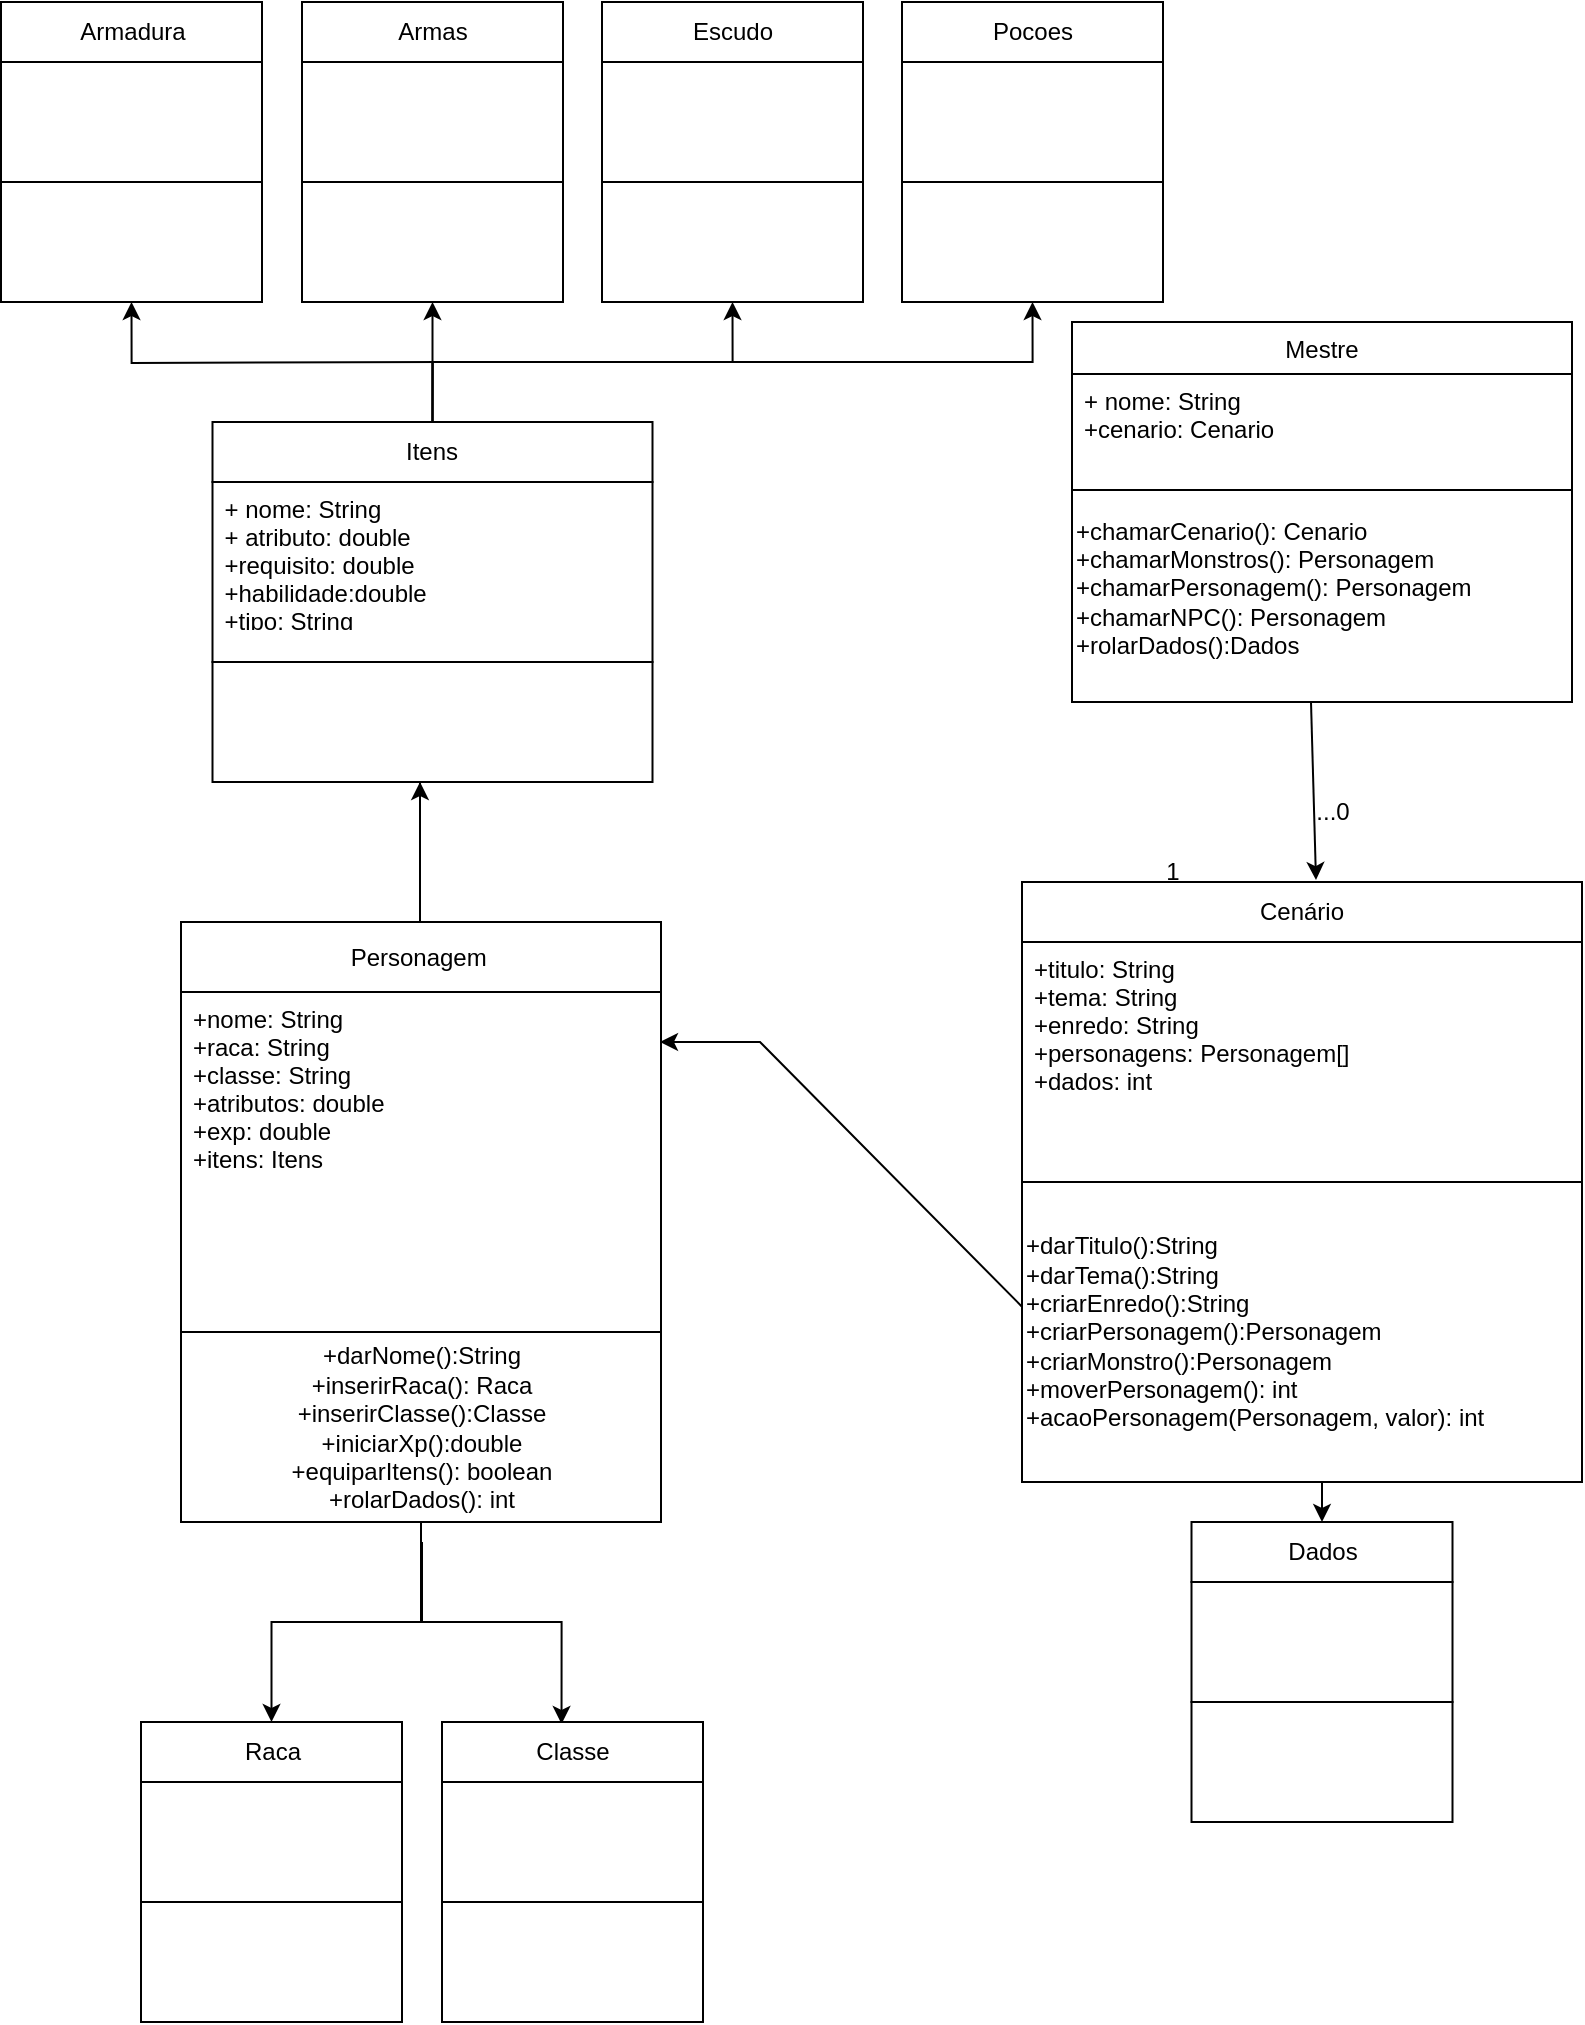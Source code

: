 <mxfile version="20.4.0" type="github">
  <diagram id="C5RBs43oDa-KdzZeNtuy" name="Page-1">
    <mxGraphModel dx="868" dy="450" grid="1" gridSize="10" guides="1" tooltips="1" connect="1" arrows="1" fold="1" page="1" pageScale="1" pageWidth="827" pageHeight="1169" math="0" shadow="0">
      <root>
        <mxCell id="WIyWlLk6GJQsqaUBKTNV-0" />
        <mxCell id="WIyWlLk6GJQsqaUBKTNV-1" parent="WIyWlLk6GJQsqaUBKTNV-0" />
        <mxCell id="zkfFHV4jXpPFQw0GAbJ--17" value="Mestre" style="swimlane;fontStyle=0;align=center;verticalAlign=top;childLayout=stackLayout;horizontal=1;startSize=26;horizontalStack=0;resizeParent=1;resizeLast=0;collapsible=1;marginBottom=0;rounded=0;shadow=0;strokeWidth=1;" parent="WIyWlLk6GJQsqaUBKTNV-1" vertex="1">
          <mxGeometry x="545" y="170" width="250" height="190" as="geometry">
            <mxRectangle x="550" y="140" width="160" height="26" as="alternateBounds" />
          </mxGeometry>
        </mxCell>
        <mxCell id="zkfFHV4jXpPFQw0GAbJ--18" value="+ nome: String&#xa;+cenario: Cenario&#xa;&#xa; " style="text;align=left;verticalAlign=top;spacingLeft=4;spacingRight=4;overflow=hidden;rotatable=0;points=[[0,0.5],[1,0.5]];portConstraint=eastwest;" parent="zkfFHV4jXpPFQw0GAbJ--17" vertex="1">
          <mxGeometry y="26" width="250" height="54" as="geometry" />
        </mxCell>
        <mxCell id="zkfFHV4jXpPFQw0GAbJ--23" value="" style="line;html=1;strokeWidth=1;align=left;verticalAlign=middle;spacingTop=-1;spacingLeft=3;spacingRight=3;rotatable=0;labelPosition=right;points=[];portConstraint=eastwest;" parent="zkfFHV4jXpPFQw0GAbJ--17" vertex="1">
          <mxGeometry y="80" width="250" height="8" as="geometry" />
        </mxCell>
        <mxCell id="aQi3MAtJLsASPVlaxSXh-14" value="+chamarCenario(): Cenario&lt;br&gt;+chamarMonstros(): Personagem&lt;br&gt;+chamarPersonagem(): Personagem&lt;br&gt;+chamarNPC(): Personagem&lt;br&gt;+rolarDados():Dados&lt;br&gt;" style="text;html=1;align=left;verticalAlign=middle;resizable=0;points=[];autosize=1;strokeColor=none;fillColor=none;" parent="zkfFHV4jXpPFQw0GAbJ--17" vertex="1">
          <mxGeometry y="88" width="250" height="90" as="geometry" />
        </mxCell>
        <mxCell id="aQi3MAtJLsASPVlaxSXh-3" value="Cenário" style="rounded=0;whiteSpace=wrap;html=1;" parent="WIyWlLk6GJQsqaUBKTNV-1" vertex="1">
          <mxGeometry x="520" y="450" width="280" height="30" as="geometry" />
        </mxCell>
        <mxCell id="aQi3MAtJLsASPVlaxSXh-4" value="" style="rounded=0;whiteSpace=wrap;html=1;" parent="WIyWlLk6GJQsqaUBKTNV-1" vertex="1">
          <mxGeometry x="520" y="480" width="280" height="120" as="geometry" />
        </mxCell>
        <mxCell id="aqDDlLiModhRZFDufuGG-38" style="edgeStyle=orthogonalEdgeStyle;rounded=0;orthogonalLoop=1;jettySize=auto;html=1;entryX=0.5;entryY=1;entryDx=0;entryDy=0;" parent="WIyWlLk6GJQsqaUBKTNV-1" target="aqDDlLiModhRZFDufuGG-5" edge="1">
          <mxGeometry relative="1" as="geometry">
            <mxPoint x="230" y="190" as="sourcePoint" />
          </mxGeometry>
        </mxCell>
        <mxCell id="aqDDlLiModhRZFDufuGG-39" style="edgeStyle=orthogonalEdgeStyle;rounded=0;orthogonalLoop=1;jettySize=auto;html=1;exitX=0.5;exitY=0;exitDx=0;exitDy=0;entryX=0.5;entryY=1;entryDx=0;entryDy=0;" parent="WIyWlLk6GJQsqaUBKTNV-1" source="aQi3MAtJLsASPVlaxSXh-6" target="aqDDlLiModhRZFDufuGG-8" edge="1">
          <mxGeometry relative="1" as="geometry">
            <mxPoint x="220" y="170" as="targetPoint" />
            <mxPoint x="370" y="190" as="sourcePoint" />
          </mxGeometry>
        </mxCell>
        <mxCell id="aqDDlLiModhRZFDufuGG-40" style="edgeStyle=orthogonalEdgeStyle;rounded=0;orthogonalLoop=1;jettySize=auto;html=1;exitX=0.5;exitY=0;exitDx=0;exitDy=0;entryX=0.5;entryY=1;entryDx=0;entryDy=0;" parent="WIyWlLk6GJQsqaUBKTNV-1" source="aQi3MAtJLsASPVlaxSXh-6" target="aqDDlLiModhRZFDufuGG-11" edge="1">
          <mxGeometry relative="1" as="geometry" />
        </mxCell>
        <mxCell id="aqDDlLiModhRZFDufuGG-41" style="edgeStyle=orthogonalEdgeStyle;rounded=0;orthogonalLoop=1;jettySize=auto;html=1;exitX=0.5;exitY=0;exitDx=0;exitDy=0;entryX=0.5;entryY=1;entryDx=0;entryDy=0;" parent="WIyWlLk6GJQsqaUBKTNV-1" source="aQi3MAtJLsASPVlaxSXh-6" target="aqDDlLiModhRZFDufuGG-37" edge="1">
          <mxGeometry relative="1" as="geometry" />
        </mxCell>
        <mxCell id="aQi3MAtJLsASPVlaxSXh-6" value="Itens" style="rounded=0;whiteSpace=wrap;html=1;" parent="WIyWlLk6GJQsqaUBKTNV-1" vertex="1">
          <mxGeometry x="115.25" y="220" width="220" height="30" as="geometry" />
        </mxCell>
        <mxCell id="aQi3MAtJLsASPVlaxSXh-7" style="edgeStyle=orthogonalEdgeStyle;rounded=0;orthogonalLoop=1;jettySize=auto;html=1;exitX=0.5;exitY=1;exitDx=0;exitDy=0;" parent="WIyWlLk6GJQsqaUBKTNV-1" edge="1">
          <mxGeometry relative="1" as="geometry">
            <mxPoint x="339.5" y="665" as="sourcePoint" />
            <mxPoint x="339.5" y="665" as="targetPoint" />
          </mxGeometry>
        </mxCell>
        <mxCell id="aqDDlLiModhRZFDufuGG-34" style="edgeStyle=orthogonalEdgeStyle;rounded=0;orthogonalLoop=1;jettySize=auto;html=1;exitX=0.5;exitY=1;exitDx=0;exitDy=0;entryX=0.5;entryY=0;entryDx=0;entryDy=0;" parent="WIyWlLk6GJQsqaUBKTNV-1" source="aQi3MAtJLsASPVlaxSXh-8" target="aqDDlLiModhRZFDufuGG-31" edge="1">
          <mxGeometry relative="1" as="geometry">
            <mxPoint x="630" y="740" as="targetPoint" />
            <Array as="points">
              <mxPoint x="670" y="620" />
            </Array>
          </mxGeometry>
        </mxCell>
        <mxCell id="aQi3MAtJLsASPVlaxSXh-8" value="" style="rounded=0;whiteSpace=wrap;html=1;" parent="WIyWlLk6GJQsqaUBKTNV-1" vertex="1">
          <mxGeometry x="520" y="600" width="280" height="150" as="geometry" />
        </mxCell>
        <mxCell id="aQi3MAtJLsASPVlaxSXh-9" value="" style="rounded=0;whiteSpace=wrap;html=1;" parent="WIyWlLk6GJQsqaUBKTNV-1" vertex="1">
          <mxGeometry x="115.25" y="250" width="220" height="90" as="geometry" />
        </mxCell>
        <mxCell id="aQi3MAtJLsASPVlaxSXh-10" value="" style="rounded=0;whiteSpace=wrap;html=1;" parent="WIyWlLk6GJQsqaUBKTNV-1" vertex="1">
          <mxGeometry x="115.25" y="340" width="220" height="60" as="geometry" />
        </mxCell>
        <mxCell id="aQi3MAtJLsASPVlaxSXh-18" value="Personagem&amp;nbsp;" style="rounded=0;whiteSpace=wrap;html=1;" parent="WIyWlLk6GJQsqaUBKTNV-1" vertex="1">
          <mxGeometry x="99.5" y="470" width="240" height="35" as="geometry" />
        </mxCell>
        <mxCell id="aqDDlLiModhRZFDufuGG-27" style="edgeStyle=orthogonalEdgeStyle;rounded=0;orthogonalLoop=1;jettySize=auto;html=1;entryX=0.458;entryY=0.033;entryDx=0;entryDy=0;entryPerimeter=0;" parent="WIyWlLk6GJQsqaUBKTNV-1" target="aqDDlLiModhRZFDufuGG-19" edge="1">
          <mxGeometry relative="1" as="geometry">
            <mxPoint x="220" y="780" as="sourcePoint" />
            <Array as="points">
              <mxPoint x="220" y="820" />
              <mxPoint x="290" y="820" />
            </Array>
          </mxGeometry>
        </mxCell>
        <mxCell id="aqDDlLiModhRZFDufuGG-28" style="edgeStyle=orthogonalEdgeStyle;rounded=0;orthogonalLoop=1;jettySize=auto;html=1;exitX=0.5;exitY=1;exitDx=0;exitDy=0;" parent="WIyWlLk6GJQsqaUBKTNV-1" source="aQi3MAtJLsASPVlaxSXh-19" target="aqDDlLiModhRZFDufuGG-16" edge="1">
          <mxGeometry relative="1" as="geometry" />
        </mxCell>
        <mxCell id="aQi3MAtJLsASPVlaxSXh-19" value="+darNome():String&lt;br&gt;+inserirRaca(): Raca&lt;br&gt;+inserirClasse():Classe&lt;br&gt;+iniciarXp():double&lt;br&gt;+equiparItens(): boolean&lt;br&gt;+rolarDados(): int" style="rounded=0;whiteSpace=wrap;html=1;" parent="WIyWlLk6GJQsqaUBKTNV-1" vertex="1">
          <mxGeometry x="99.5" y="675" width="240" height="95" as="geometry" />
        </mxCell>
        <mxCell id="aQi3MAtJLsASPVlaxSXh-20" value="" style="rounded=0;whiteSpace=wrap;html=1;" parent="WIyWlLk6GJQsqaUBKTNV-1" vertex="1">
          <mxGeometry x="99.5" y="505" width="240" height="170" as="geometry" />
        </mxCell>
        <mxCell id="aQi3MAtJLsASPVlaxSXh-21" value="+nome: String&#xa;+raca: String&#xa;+classe: String&#xa;+atributos: double&#xa;+exp: double&#xa;+itens: Itens&#xa;&#xa;&#xa;&#xa;" style="text;align=left;verticalAlign=top;spacingLeft=4;spacingRight=4;overflow=hidden;rotatable=0;points=[[0,0.5],[1,0.5]];portConstraint=eastwest;" parent="WIyWlLk6GJQsqaUBKTNV-1" vertex="1">
          <mxGeometry x="99.5" y="505" width="240" height="160" as="geometry" />
        </mxCell>
        <mxCell id="aQi3MAtJLsASPVlaxSXh-22" value="+ nome: String&#xa;+ atributo: double&#xa;+requisito: double&#xa;+habilidade:double&#xa;+tipo: String&#xa;&#xa;&#xa; " style="text;align=left;verticalAlign=top;spacingLeft=4;spacingRight=4;overflow=hidden;rotatable=0;points=[[0,0.5],[1,0.5]];portConstraint=eastwest;" parent="WIyWlLk6GJQsqaUBKTNV-1" vertex="1">
          <mxGeometry x="115.25" y="250" width="120" height="70" as="geometry" />
        </mxCell>
        <mxCell id="aQi3MAtJLsASPVlaxSXh-23" value="+titulo: String&#xa;+tema: String&#xa;+enredo: String&#xa;+personagens: Personagem[]&#xa;+dados: int" style="text;align=left;verticalAlign=top;spacingLeft=4;spacingRight=4;overflow=hidden;rotatable=0;points=[[0,0.5],[1,0.5]];portConstraint=eastwest;" parent="WIyWlLk6GJQsqaUBKTNV-1" vertex="1">
          <mxGeometry x="520" y="480" width="280" height="110" as="geometry" />
        </mxCell>
        <mxCell id="aQi3MAtJLsASPVlaxSXh-24" value="...0" style="text;html=1;align=center;verticalAlign=middle;resizable=0;points=[];autosize=1;strokeColor=none;fillColor=none;" parent="WIyWlLk6GJQsqaUBKTNV-1" vertex="1">
          <mxGeometry x="655" y="400" width="40" height="30" as="geometry" />
        </mxCell>
        <mxCell id="aQi3MAtJLsASPVlaxSXh-25" value="1" style="text;html=1;align=center;verticalAlign=middle;resizable=0;points=[];autosize=1;strokeColor=none;fillColor=none;" parent="WIyWlLk6GJQsqaUBKTNV-1" vertex="1">
          <mxGeometry x="580" y="430" width="30" height="30" as="geometry" />
        </mxCell>
        <mxCell id="aQi3MAtJLsASPVlaxSXh-28" value="" style="endArrow=classic;html=1;rounded=0;entryX=0.525;entryY=-0.033;entryDx=0;entryDy=0;entryPerimeter=0;" parent="WIyWlLk6GJQsqaUBKTNV-1" target="aQi3MAtJLsASPVlaxSXh-3" edge="1">
          <mxGeometry width="50" height="50" relative="1" as="geometry">
            <mxPoint x="664.5" y="360" as="sourcePoint" />
            <mxPoint x="664.5" y="440" as="targetPoint" />
            <Array as="points" />
          </mxGeometry>
        </mxCell>
        <mxCell id="aQi3MAtJLsASPVlaxSXh-29" value="" style="endArrow=classic;html=1;rounded=0;" parent="WIyWlLk6GJQsqaUBKTNV-1" edge="1">
          <mxGeometry width="50" height="50" relative="1" as="geometry">
            <mxPoint x="219" y="400" as="sourcePoint" />
            <mxPoint x="219" y="400" as="targetPoint" />
            <Array as="points">
              <mxPoint x="219" y="470" />
            </Array>
          </mxGeometry>
        </mxCell>
        <mxCell id="aQi3MAtJLsASPVlaxSXh-30" value="" style="endArrow=classic;html=1;rounded=0;exitX=0;exitY=0.385;exitDx=0;exitDy=0;exitPerimeter=0;" parent="WIyWlLk6GJQsqaUBKTNV-1" source="aQi3MAtJLsASPVlaxSXh-32" edge="1">
          <mxGeometry width="50" height="50" relative="1" as="geometry">
            <mxPoint x="489" y="530" as="sourcePoint" />
            <mxPoint x="339" y="530" as="targetPoint" />
            <Array as="points">
              <mxPoint x="389" y="530" />
            </Array>
          </mxGeometry>
        </mxCell>
        <mxCell id="aQi3MAtJLsASPVlaxSXh-32" value="+darTitulo():String&lt;br&gt;+darTema():String&lt;br&gt;+criarEnredo():String&lt;br&gt;+criarPersonagem():Personagem&lt;br&gt;+criarMonstro():Personagem&lt;br&gt;+moverPersonagem(): int&lt;br&gt;+acaoPersonagem(Personagem, valor): int" style="text;html=1;align=left;verticalAlign=middle;resizable=0;points=[];autosize=1;strokeColor=none;fillColor=none;" parent="WIyWlLk6GJQsqaUBKTNV-1" vertex="1">
          <mxGeometry x="520" y="620" width="250" height="110" as="geometry" />
        </mxCell>
        <mxCell id="aqDDlLiModhRZFDufuGG-1" value="Armadura" style="rounded=0;whiteSpace=wrap;html=1;" parent="WIyWlLk6GJQsqaUBKTNV-1" vertex="1">
          <mxGeometry x="9.5" y="10" width="130.5" height="30" as="geometry" />
        </mxCell>
        <mxCell id="aqDDlLiModhRZFDufuGG-2" value="" style="rounded=0;whiteSpace=wrap;html=1;" parent="WIyWlLk6GJQsqaUBKTNV-1" vertex="1">
          <mxGeometry x="9.5" y="40" width="130.5" height="60" as="geometry" />
        </mxCell>
        <mxCell id="aqDDlLiModhRZFDufuGG-5" value="" style="rounded=0;whiteSpace=wrap;html=1;" parent="WIyWlLk6GJQsqaUBKTNV-1" vertex="1">
          <mxGeometry x="9.5" y="100" width="130.5" height="60" as="geometry" />
        </mxCell>
        <mxCell id="aqDDlLiModhRZFDufuGG-6" value="Armas" style="rounded=0;whiteSpace=wrap;html=1;" parent="WIyWlLk6GJQsqaUBKTNV-1" vertex="1">
          <mxGeometry x="160" y="10" width="130.5" height="30" as="geometry" />
        </mxCell>
        <mxCell id="aqDDlLiModhRZFDufuGG-7" value="" style="rounded=0;whiteSpace=wrap;html=1;" parent="WIyWlLk6GJQsqaUBKTNV-1" vertex="1">
          <mxGeometry x="160" y="40" width="130.5" height="60" as="geometry" />
        </mxCell>
        <mxCell id="aqDDlLiModhRZFDufuGG-8" value="" style="rounded=0;whiteSpace=wrap;html=1;" parent="WIyWlLk6GJQsqaUBKTNV-1" vertex="1">
          <mxGeometry x="160" y="100" width="130.5" height="60" as="geometry" />
        </mxCell>
        <mxCell id="aqDDlLiModhRZFDufuGG-9" value="Escudo" style="rounded=0;whiteSpace=wrap;html=1;" parent="WIyWlLk6GJQsqaUBKTNV-1" vertex="1">
          <mxGeometry x="310" y="10" width="130.5" height="30" as="geometry" />
        </mxCell>
        <mxCell id="aqDDlLiModhRZFDufuGG-10" value="" style="rounded=0;whiteSpace=wrap;html=1;" parent="WIyWlLk6GJQsqaUBKTNV-1" vertex="1">
          <mxGeometry x="310" y="40" width="130.5" height="60" as="geometry" />
        </mxCell>
        <mxCell id="aqDDlLiModhRZFDufuGG-11" value="" style="rounded=0;whiteSpace=wrap;html=1;" parent="WIyWlLk6GJQsqaUBKTNV-1" vertex="1">
          <mxGeometry x="310" y="100" width="130.5" height="60" as="geometry" />
        </mxCell>
        <mxCell id="aqDDlLiModhRZFDufuGG-16" value="Raca" style="rounded=0;whiteSpace=wrap;html=1;" parent="WIyWlLk6GJQsqaUBKTNV-1" vertex="1">
          <mxGeometry x="79.5" y="870" width="130.5" height="30" as="geometry" />
        </mxCell>
        <mxCell id="aqDDlLiModhRZFDufuGG-17" value="" style="rounded=0;whiteSpace=wrap;html=1;" parent="WIyWlLk6GJQsqaUBKTNV-1" vertex="1">
          <mxGeometry x="79.5" y="900" width="130.5" height="60" as="geometry" />
        </mxCell>
        <mxCell id="aqDDlLiModhRZFDufuGG-18" value="" style="rounded=0;whiteSpace=wrap;html=1;" parent="WIyWlLk6GJQsqaUBKTNV-1" vertex="1">
          <mxGeometry x="79.5" y="960" width="130.5" height="60" as="geometry" />
        </mxCell>
        <mxCell id="aqDDlLiModhRZFDufuGG-19" value="Classe" style="rounded=0;whiteSpace=wrap;html=1;" parent="WIyWlLk6GJQsqaUBKTNV-1" vertex="1">
          <mxGeometry x="230" y="870" width="130.5" height="30" as="geometry" />
        </mxCell>
        <mxCell id="aqDDlLiModhRZFDufuGG-20" value="" style="rounded=0;whiteSpace=wrap;html=1;" parent="WIyWlLk6GJQsqaUBKTNV-1" vertex="1">
          <mxGeometry x="230" y="900" width="130.5" height="60" as="geometry" />
        </mxCell>
        <mxCell id="aqDDlLiModhRZFDufuGG-21" value="" style="rounded=0;whiteSpace=wrap;html=1;" parent="WIyWlLk6GJQsqaUBKTNV-1" vertex="1">
          <mxGeometry x="230" y="960" width="130.5" height="60" as="geometry" />
        </mxCell>
        <mxCell id="aqDDlLiModhRZFDufuGG-31" value="Dados" style="rounded=0;whiteSpace=wrap;html=1;" parent="WIyWlLk6GJQsqaUBKTNV-1" vertex="1">
          <mxGeometry x="604.75" y="770" width="130.5" height="30" as="geometry" />
        </mxCell>
        <mxCell id="aqDDlLiModhRZFDufuGG-32" value="" style="rounded=0;whiteSpace=wrap;html=1;" parent="WIyWlLk6GJQsqaUBKTNV-1" vertex="1">
          <mxGeometry x="604.75" y="800" width="130.5" height="60" as="geometry" />
        </mxCell>
        <mxCell id="aqDDlLiModhRZFDufuGG-33" value="" style="rounded=0;whiteSpace=wrap;html=1;" parent="WIyWlLk6GJQsqaUBKTNV-1" vertex="1">
          <mxGeometry x="604.75" y="860" width="130.5" height="60" as="geometry" />
        </mxCell>
        <mxCell id="aqDDlLiModhRZFDufuGG-35" value="Pocoes" style="rounded=0;whiteSpace=wrap;html=1;" parent="WIyWlLk6GJQsqaUBKTNV-1" vertex="1">
          <mxGeometry x="460" y="10" width="130.5" height="30" as="geometry" />
        </mxCell>
        <mxCell id="aqDDlLiModhRZFDufuGG-36" value="" style="rounded=0;whiteSpace=wrap;html=1;" parent="WIyWlLk6GJQsqaUBKTNV-1" vertex="1">
          <mxGeometry x="460" y="40" width="130.5" height="60" as="geometry" />
        </mxCell>
        <mxCell id="aqDDlLiModhRZFDufuGG-37" value="" style="rounded=0;whiteSpace=wrap;html=1;" parent="WIyWlLk6GJQsqaUBKTNV-1" vertex="1">
          <mxGeometry x="460" y="100" width="130.5" height="60" as="geometry" />
        </mxCell>
      </root>
    </mxGraphModel>
  </diagram>
</mxfile>

